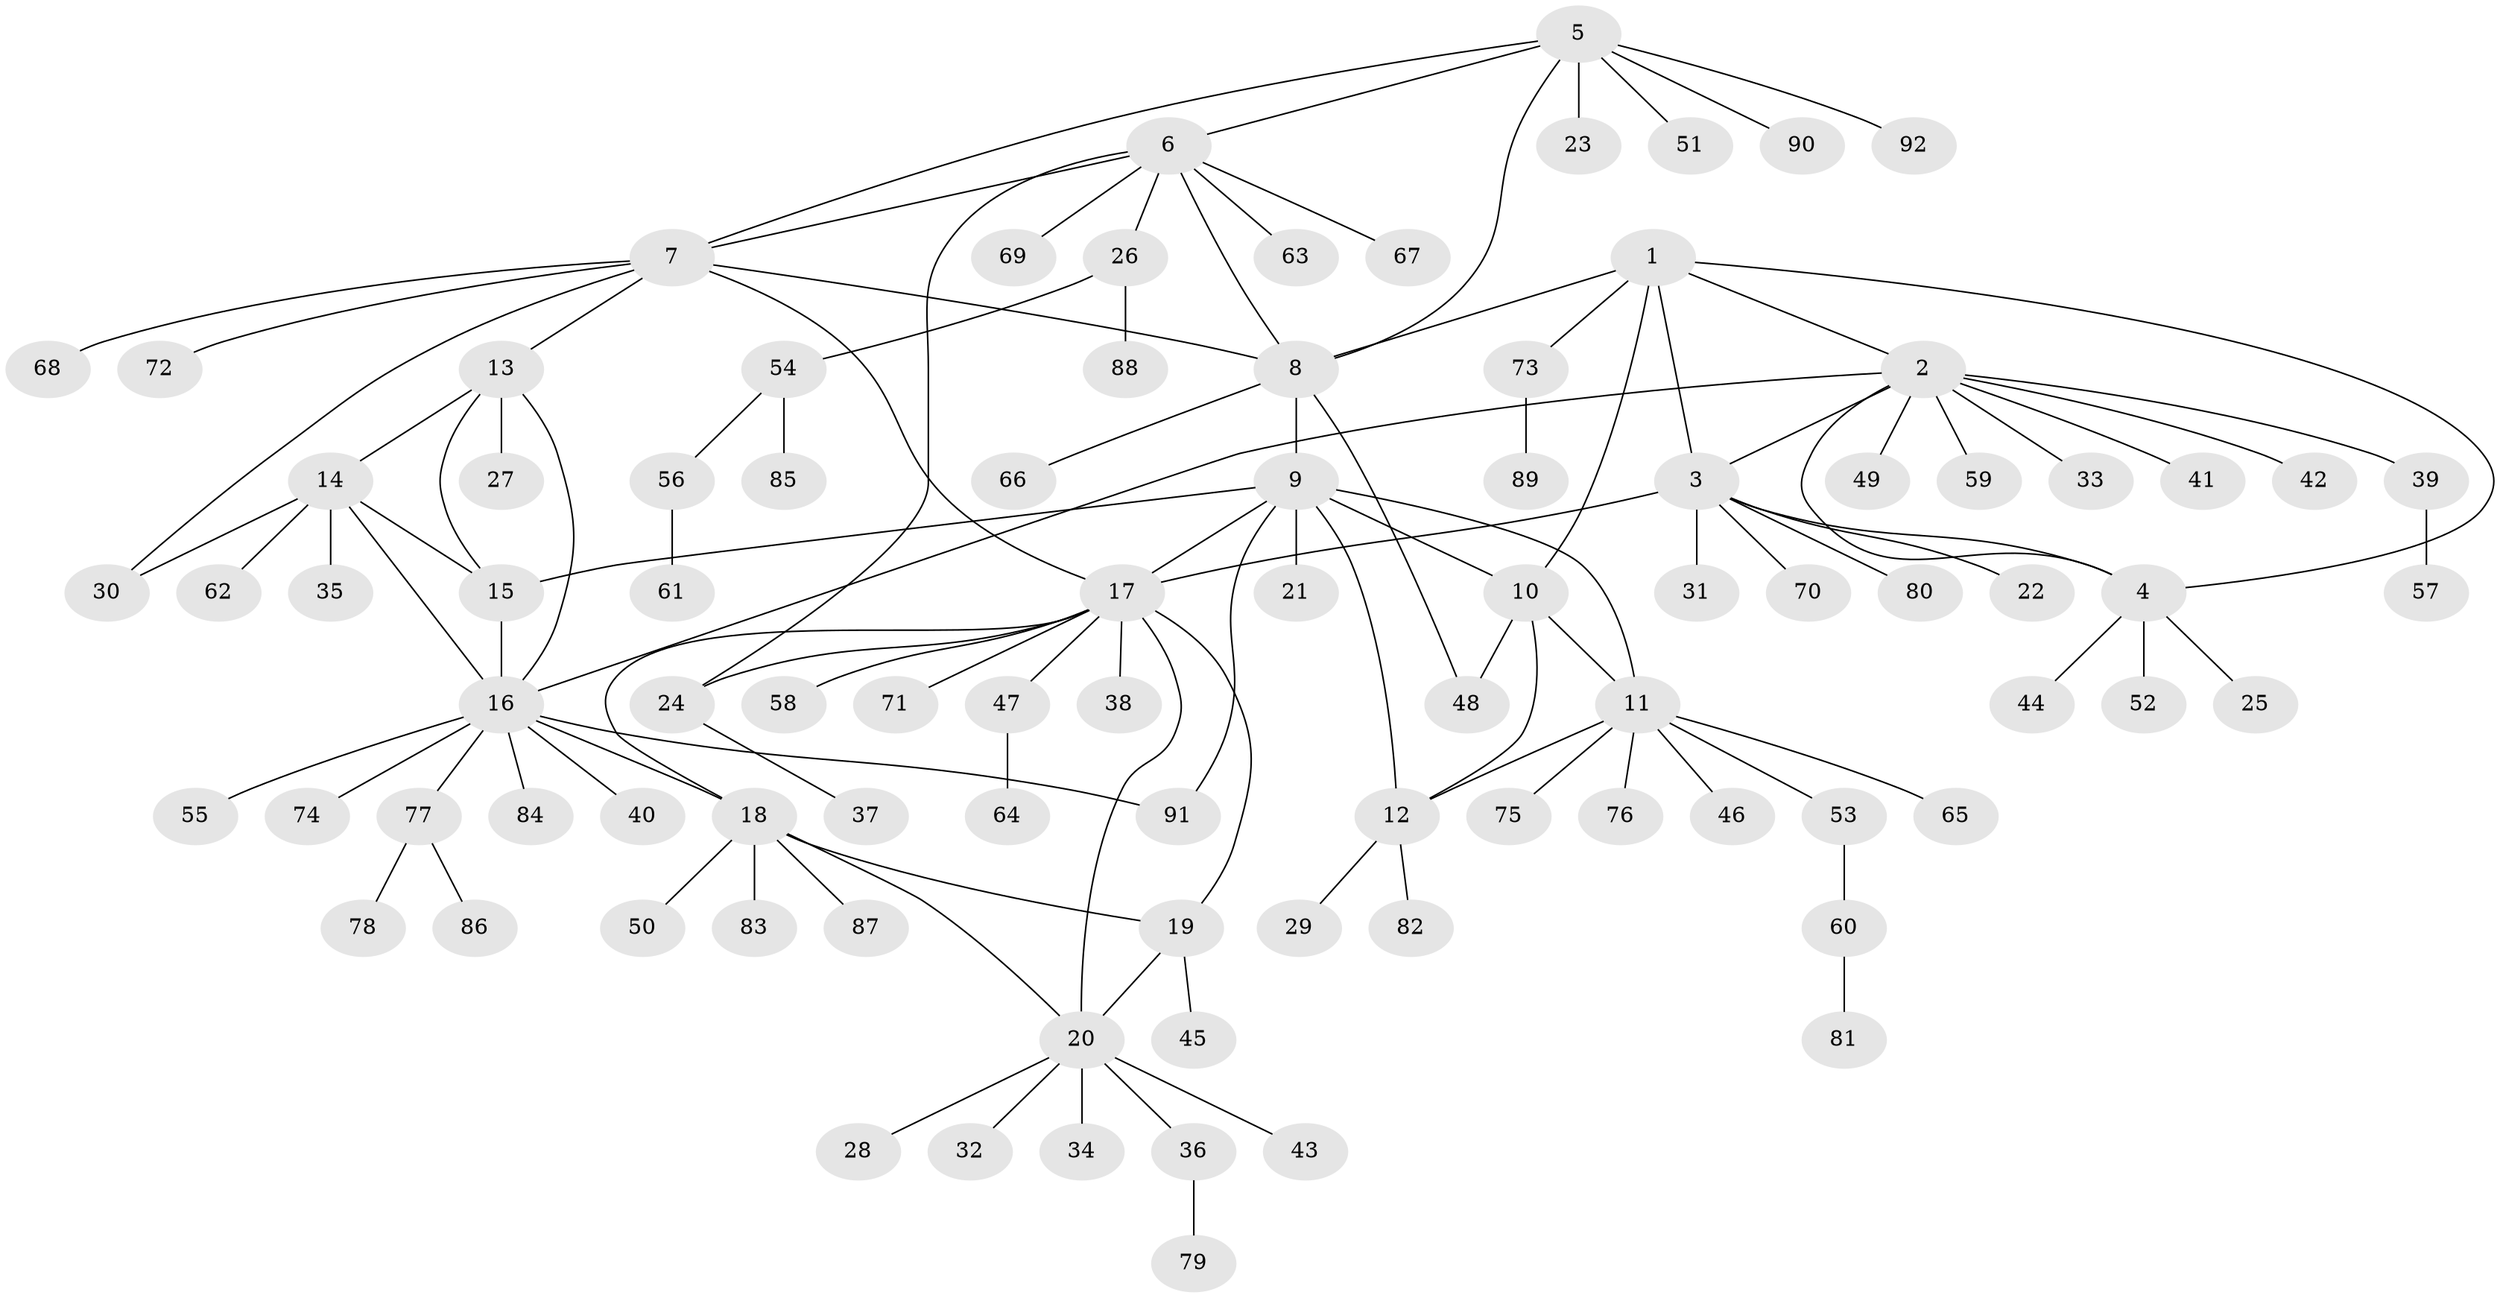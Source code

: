 // coarse degree distribution, {12: 0.027777777777777776, 6: 0.027777777777777776, 4: 0.027777777777777776, 5: 0.027777777777777776, 8: 0.027777777777777776, 3: 0.027777777777777776, 13: 0.013888888888888888, 9: 0.013888888888888888, 7: 0.013888888888888888, 1: 0.6805555555555556, 2: 0.1111111111111111}
// Generated by graph-tools (version 1.1) at 2025/42/03/06/25 10:42:11]
// undirected, 92 vertices, 116 edges
graph export_dot {
graph [start="1"]
  node [color=gray90,style=filled];
  1;
  2;
  3;
  4;
  5;
  6;
  7;
  8;
  9;
  10;
  11;
  12;
  13;
  14;
  15;
  16;
  17;
  18;
  19;
  20;
  21;
  22;
  23;
  24;
  25;
  26;
  27;
  28;
  29;
  30;
  31;
  32;
  33;
  34;
  35;
  36;
  37;
  38;
  39;
  40;
  41;
  42;
  43;
  44;
  45;
  46;
  47;
  48;
  49;
  50;
  51;
  52;
  53;
  54;
  55;
  56;
  57;
  58;
  59;
  60;
  61;
  62;
  63;
  64;
  65;
  66;
  67;
  68;
  69;
  70;
  71;
  72;
  73;
  74;
  75;
  76;
  77;
  78;
  79;
  80;
  81;
  82;
  83;
  84;
  85;
  86;
  87;
  88;
  89;
  90;
  91;
  92;
  1 -- 2;
  1 -- 3;
  1 -- 4;
  1 -- 8;
  1 -- 10;
  1 -- 73;
  2 -- 3;
  2 -- 4;
  2 -- 16;
  2 -- 33;
  2 -- 39;
  2 -- 41;
  2 -- 42;
  2 -- 49;
  2 -- 59;
  3 -- 4;
  3 -- 17;
  3 -- 22;
  3 -- 31;
  3 -- 70;
  3 -- 80;
  4 -- 25;
  4 -- 44;
  4 -- 52;
  5 -- 6;
  5 -- 7;
  5 -- 8;
  5 -- 23;
  5 -- 51;
  5 -- 90;
  5 -- 92;
  6 -- 7;
  6 -- 8;
  6 -- 24;
  6 -- 26;
  6 -- 63;
  6 -- 67;
  6 -- 69;
  7 -- 8;
  7 -- 13;
  7 -- 17;
  7 -- 30;
  7 -- 68;
  7 -- 72;
  8 -- 9;
  8 -- 48;
  8 -- 66;
  9 -- 10;
  9 -- 11;
  9 -- 12;
  9 -- 15;
  9 -- 17;
  9 -- 21;
  9 -- 91;
  10 -- 11;
  10 -- 12;
  10 -- 48;
  11 -- 12;
  11 -- 46;
  11 -- 53;
  11 -- 65;
  11 -- 75;
  11 -- 76;
  12 -- 29;
  12 -- 82;
  13 -- 14;
  13 -- 15;
  13 -- 16;
  13 -- 27;
  14 -- 15;
  14 -- 16;
  14 -- 30;
  14 -- 35;
  14 -- 62;
  15 -- 16;
  16 -- 18;
  16 -- 40;
  16 -- 55;
  16 -- 74;
  16 -- 77;
  16 -- 84;
  16 -- 91;
  17 -- 18;
  17 -- 19;
  17 -- 20;
  17 -- 24;
  17 -- 38;
  17 -- 47;
  17 -- 58;
  17 -- 71;
  18 -- 19;
  18 -- 20;
  18 -- 50;
  18 -- 83;
  18 -- 87;
  19 -- 20;
  19 -- 45;
  20 -- 28;
  20 -- 32;
  20 -- 34;
  20 -- 36;
  20 -- 43;
  24 -- 37;
  26 -- 54;
  26 -- 88;
  36 -- 79;
  39 -- 57;
  47 -- 64;
  53 -- 60;
  54 -- 56;
  54 -- 85;
  56 -- 61;
  60 -- 81;
  73 -- 89;
  77 -- 78;
  77 -- 86;
}
